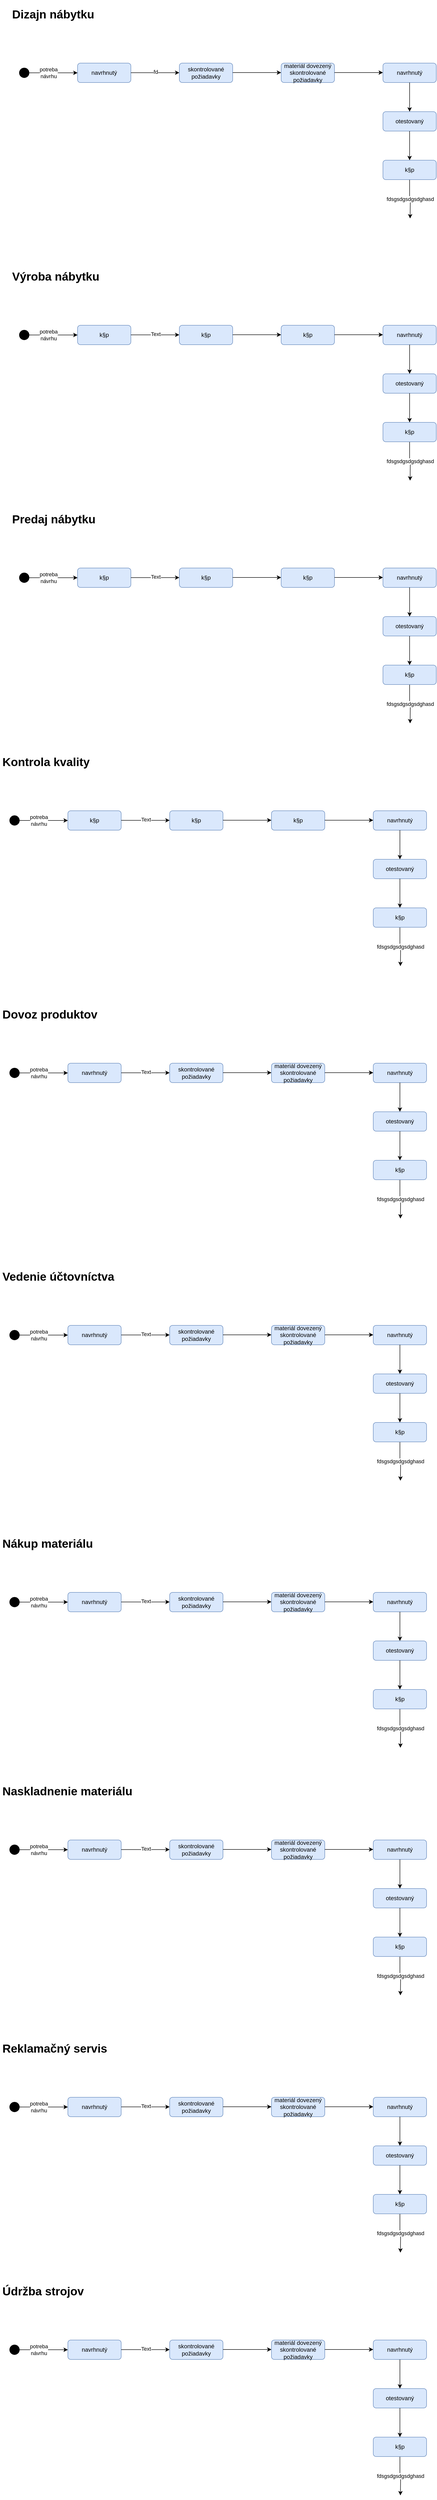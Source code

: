 <mxfile version="20.5.1" type="github">
  <diagram id="5nqnSMQBZ_BNACH58uK6" name="Page-1">
    <mxGraphModel dx="3160" dy="3978" grid="1" gridSize="10" guides="1" tooltips="1" connect="1" arrows="1" fold="1" page="1" pageScale="1" pageWidth="850" pageHeight="1100" math="0" shadow="0">
      <root>
        <mxCell id="0" />
        <mxCell id="1" parent="0" />
        <mxCell id="oIq1Fcmr9-6_nXg10YBY-58" value="" style="group" vertex="1" connectable="0" parent="1">
          <mxGeometry x="160" y="160" width="880" height="440" as="geometry" />
        </mxCell>
        <mxCell id="oIq1Fcmr9-6_nXg10YBY-4" value="&lt;h1&gt;Kontrola kvality&lt;/h1&gt;" style="text;html=1;strokeColor=none;fillColor=none;spacing=5;spacingTop=-20;whiteSpace=wrap;overflow=hidden;rounded=0;" vertex="1" parent="oIq1Fcmr9-6_nXg10YBY-58">
          <mxGeometry width="190" height="40" as="geometry" />
        </mxCell>
        <mxCell id="oIq1Fcmr9-6_nXg10YBY-18" value="" style="ellipse;whiteSpace=wrap;html=1;aspect=fixed;fillColor=#000000;" vertex="1" parent="oIq1Fcmr9-6_nXg10YBY-58">
          <mxGeometry x="20" y="130.0" width="20" height="20" as="geometry" />
        </mxCell>
        <mxCell id="oIq1Fcmr9-6_nXg10YBY-19" value="k§p" style="rounded=1;whiteSpace=wrap;html=1;labelBackgroundColor=none;fillColor=#dae8fc;strokeColor=#6c8ebf;" vertex="1" parent="oIq1Fcmr9-6_nXg10YBY-58">
          <mxGeometry x="140" y="120" width="110" height="40" as="geometry" />
        </mxCell>
        <mxCell id="oIq1Fcmr9-6_nXg10YBY-29" style="edgeStyle=orthogonalEdgeStyle;rounded=0;orthogonalLoop=1;jettySize=auto;html=1;exitX=1;exitY=0.5;exitDx=0;exitDy=0;entryX=0;entryY=0.5;entryDx=0;entryDy=0;labelBackgroundColor=#FFFFFF;" edge="1" parent="oIq1Fcmr9-6_nXg10YBY-58" source="oIq1Fcmr9-6_nXg10YBY-18" target="oIq1Fcmr9-6_nXg10YBY-19">
          <mxGeometry relative="1" as="geometry" />
        </mxCell>
        <mxCell id="oIq1Fcmr9-6_nXg10YBY-60" value="potreba &lt;br&gt;návrhu" style="edgeLabel;html=1;align=center;verticalAlign=middle;resizable=0;points=[];fontColor=default;" vertex="1" connectable="0" parent="oIq1Fcmr9-6_nXg10YBY-29">
          <mxGeometry x="-0.38" y="-1" relative="1" as="geometry">
            <mxPoint x="9" y="-1" as="offset" />
          </mxGeometry>
        </mxCell>
        <mxCell id="oIq1Fcmr9-6_nXg10YBY-30" style="edgeStyle=orthogonalEdgeStyle;rounded=0;orthogonalLoop=1;jettySize=auto;html=1;exitX=1;exitY=0.5;exitDx=0;exitDy=0;entryX=0;entryY=0.5;entryDx=0;entryDy=0;labelBackgroundColor=#FFFFFF;" edge="1" parent="oIq1Fcmr9-6_nXg10YBY-58">
          <mxGeometry relative="1" as="geometry">
            <mxPoint x="250" y="139.71" as="sourcePoint" />
            <mxPoint x="350" y="139.71" as="targetPoint" />
          </mxGeometry>
        </mxCell>
        <mxCell id="oIq1Fcmr9-6_nXg10YBY-61" value="Text" style="edgeLabel;html=1;align=center;verticalAlign=middle;resizable=0;points=[];fontColor=default;" vertex="1" connectable="0" parent="oIq1Fcmr9-6_nXg10YBY-30">
          <mxGeometry x="0.009" y="2" relative="1" as="geometry">
            <mxPoint as="offset" />
          </mxGeometry>
        </mxCell>
        <mxCell id="oIq1Fcmr9-6_nXg10YBY-31" value="k§p" style="rounded=1;whiteSpace=wrap;html=1;labelBackgroundColor=none;fillColor=#dae8fc;strokeColor=#6c8ebf;" vertex="1" parent="oIq1Fcmr9-6_nXg10YBY-58">
          <mxGeometry x="350" y="120" width="110" height="40" as="geometry" />
        </mxCell>
        <mxCell id="oIq1Fcmr9-6_nXg10YBY-32" style="edgeStyle=orthogonalEdgeStyle;rounded=0;orthogonalLoop=1;jettySize=auto;html=1;exitX=1;exitY=0.5;exitDx=0;exitDy=0;entryX=0;entryY=0.5;entryDx=0;entryDy=0;labelBackgroundColor=#FFFFFF;" edge="1" parent="oIq1Fcmr9-6_nXg10YBY-58">
          <mxGeometry relative="1" as="geometry">
            <mxPoint x="460" y="139.5" as="sourcePoint" />
            <mxPoint x="560" y="139.5" as="targetPoint" />
          </mxGeometry>
        </mxCell>
        <mxCell id="oIq1Fcmr9-6_nXg10YBY-33" value="k§p" style="rounded=1;whiteSpace=wrap;html=1;labelBackgroundColor=none;fillColor=#dae8fc;strokeColor=#6c8ebf;" vertex="1" parent="oIq1Fcmr9-6_nXg10YBY-58">
          <mxGeometry x="560" y="120" width="110" height="40" as="geometry" />
        </mxCell>
        <mxCell id="oIq1Fcmr9-6_nXg10YBY-34" style="edgeStyle=orthogonalEdgeStyle;rounded=0;orthogonalLoop=1;jettySize=auto;html=1;exitX=1;exitY=0.5;exitDx=0;exitDy=0;entryX=0;entryY=0.5;entryDx=0;entryDy=0;labelBackgroundColor=#FFFFFF;" edge="1" parent="oIq1Fcmr9-6_nXg10YBY-58">
          <mxGeometry relative="1" as="geometry">
            <mxPoint x="670" y="139.5" as="sourcePoint" />
            <mxPoint x="770" y="139.5" as="targetPoint" />
          </mxGeometry>
        </mxCell>
        <mxCell id="oIq1Fcmr9-6_nXg10YBY-35" value="navrhnutý" style="rounded=1;whiteSpace=wrap;html=1;labelBackgroundColor=none;fillColor=#dae8fc;strokeColor=#6c8ebf;" vertex="1" parent="oIq1Fcmr9-6_nXg10YBY-58">
          <mxGeometry x="770" y="120" width="110" height="40" as="geometry" />
        </mxCell>
        <mxCell id="oIq1Fcmr9-6_nXg10YBY-37" value="otestovaný" style="rounded=1;whiteSpace=wrap;html=1;labelBackgroundColor=none;fillColor=#dae8fc;strokeColor=#6c8ebf;" vertex="1" parent="oIq1Fcmr9-6_nXg10YBY-58">
          <mxGeometry x="770" y="220" width="110" height="40" as="geometry" />
        </mxCell>
        <mxCell id="oIq1Fcmr9-6_nXg10YBY-39" style="edgeStyle=orthogonalEdgeStyle;rounded=0;orthogonalLoop=1;jettySize=auto;html=1;exitX=0.5;exitY=1;exitDx=0;exitDy=0;entryX=0.5;entryY=0;entryDx=0;entryDy=0;labelBackgroundColor=#FFFFFF;" edge="1" parent="oIq1Fcmr9-6_nXg10YBY-58" source="oIq1Fcmr9-6_nXg10YBY-35" target="oIq1Fcmr9-6_nXg10YBY-37">
          <mxGeometry relative="1" as="geometry" />
        </mxCell>
        <mxCell id="oIq1Fcmr9-6_nXg10YBY-43" value="fdsgsdgsdgsdghasd" style="edgeStyle=orthogonalEdgeStyle;rounded=0;orthogonalLoop=1;jettySize=auto;html=1;exitX=0.5;exitY=1;exitDx=0;exitDy=0;labelBackgroundColor=#FFFFFF;entryX=0.5;entryY=0;entryDx=0;entryDy=0;" edge="1" parent="oIq1Fcmr9-6_nXg10YBY-58" source="oIq1Fcmr9-6_nXg10YBY-38">
          <mxGeometry relative="1" as="geometry">
            <mxPoint x="826" y="440" as="targetPoint" />
          </mxGeometry>
        </mxCell>
        <mxCell id="oIq1Fcmr9-6_nXg10YBY-38" value="k§p" style="rounded=1;whiteSpace=wrap;html=1;labelBackgroundColor=none;fillColor=#dae8fc;strokeColor=#6c8ebf;" vertex="1" parent="oIq1Fcmr9-6_nXg10YBY-58">
          <mxGeometry x="770" y="320" width="110" height="40" as="geometry" />
        </mxCell>
        <mxCell id="oIq1Fcmr9-6_nXg10YBY-41" style="edgeStyle=orthogonalEdgeStyle;rounded=0;orthogonalLoop=1;jettySize=auto;html=1;exitX=0.5;exitY=1;exitDx=0;exitDy=0;entryX=0.5;entryY=0;entryDx=0;entryDy=0;labelBackgroundColor=#FFFFFF;" edge="1" parent="oIq1Fcmr9-6_nXg10YBY-58" source="oIq1Fcmr9-6_nXg10YBY-37" target="oIq1Fcmr9-6_nXg10YBY-38">
          <mxGeometry relative="1" as="geometry" />
        </mxCell>
        <mxCell id="oIq1Fcmr9-6_nXg10YBY-62" value="" style="group" vertex="1" connectable="0" parent="1">
          <mxGeometry x="160" y="680" width="880" height="440" as="geometry" />
        </mxCell>
        <mxCell id="oIq1Fcmr9-6_nXg10YBY-63" value="&lt;h1&gt;Dovoz produktov&lt;/h1&gt;" style="text;html=1;strokeColor=none;fillColor=none;spacing=5;spacingTop=-20;whiteSpace=wrap;overflow=hidden;rounded=0;" vertex="1" parent="oIq1Fcmr9-6_nXg10YBY-62">
          <mxGeometry width="220" height="70" as="geometry" />
        </mxCell>
        <mxCell id="oIq1Fcmr9-6_nXg10YBY-64" value="" style="ellipse;whiteSpace=wrap;html=1;aspect=fixed;fillColor=#000000;" vertex="1" parent="oIq1Fcmr9-6_nXg10YBY-62">
          <mxGeometry x="20" y="130.0" width="20" height="20" as="geometry" />
        </mxCell>
        <mxCell id="oIq1Fcmr9-6_nXg10YBY-65" value="navrhnutý" style="rounded=1;whiteSpace=wrap;html=1;labelBackgroundColor=none;fillColor=#dae8fc;strokeColor=#6c8ebf;" vertex="1" parent="oIq1Fcmr9-6_nXg10YBY-62">
          <mxGeometry x="140" y="120" width="110" height="40" as="geometry" />
        </mxCell>
        <mxCell id="oIq1Fcmr9-6_nXg10YBY-66" style="edgeStyle=orthogonalEdgeStyle;rounded=0;orthogonalLoop=1;jettySize=auto;html=1;exitX=1;exitY=0.5;exitDx=0;exitDy=0;entryX=0;entryY=0.5;entryDx=0;entryDy=0;labelBackgroundColor=#FFFFFF;" edge="1" parent="oIq1Fcmr9-6_nXg10YBY-62" source="oIq1Fcmr9-6_nXg10YBY-64" target="oIq1Fcmr9-6_nXg10YBY-65">
          <mxGeometry relative="1" as="geometry" />
        </mxCell>
        <mxCell id="oIq1Fcmr9-6_nXg10YBY-67" value="potreba &lt;br&gt;návrhu" style="edgeLabel;html=1;align=center;verticalAlign=middle;resizable=0;points=[];fontColor=default;" vertex="1" connectable="0" parent="oIq1Fcmr9-6_nXg10YBY-66">
          <mxGeometry x="-0.38" y="-1" relative="1" as="geometry">
            <mxPoint x="9" y="-1" as="offset" />
          </mxGeometry>
        </mxCell>
        <mxCell id="oIq1Fcmr9-6_nXg10YBY-68" style="edgeStyle=orthogonalEdgeStyle;rounded=0;orthogonalLoop=1;jettySize=auto;html=1;exitX=1;exitY=0.5;exitDx=0;exitDy=0;entryX=0;entryY=0.5;entryDx=0;entryDy=0;labelBackgroundColor=#FFFFFF;" edge="1" parent="oIq1Fcmr9-6_nXg10YBY-62">
          <mxGeometry relative="1" as="geometry">
            <mxPoint x="250" y="139.71" as="sourcePoint" />
            <mxPoint x="350" y="139.71" as="targetPoint" />
          </mxGeometry>
        </mxCell>
        <mxCell id="oIq1Fcmr9-6_nXg10YBY-69" value="Text" style="edgeLabel;html=1;align=center;verticalAlign=middle;resizable=0;points=[];fontColor=default;" vertex="1" connectable="0" parent="oIq1Fcmr9-6_nXg10YBY-68">
          <mxGeometry x="0.009" y="2" relative="1" as="geometry">
            <mxPoint as="offset" />
          </mxGeometry>
        </mxCell>
        <mxCell id="oIq1Fcmr9-6_nXg10YBY-70" value="skontrolované&lt;br&gt;požiadavky" style="rounded=1;whiteSpace=wrap;html=1;labelBackgroundColor=none;fillColor=#dae8fc;strokeColor=#6c8ebf;" vertex="1" parent="oIq1Fcmr9-6_nXg10YBY-62">
          <mxGeometry x="350" y="120" width="110" height="40" as="geometry" />
        </mxCell>
        <mxCell id="oIq1Fcmr9-6_nXg10YBY-71" style="edgeStyle=orthogonalEdgeStyle;rounded=0;orthogonalLoop=1;jettySize=auto;html=1;exitX=1;exitY=0.5;exitDx=0;exitDy=0;entryX=0;entryY=0.5;entryDx=0;entryDy=0;labelBackgroundColor=#FFFFFF;" edge="1" parent="oIq1Fcmr9-6_nXg10YBY-62">
          <mxGeometry relative="1" as="geometry">
            <mxPoint x="460" y="139.5" as="sourcePoint" />
            <mxPoint x="560" y="139.5" as="targetPoint" />
          </mxGeometry>
        </mxCell>
        <mxCell id="oIq1Fcmr9-6_nXg10YBY-72" value="materiál dovezený&lt;br&gt;skontrolované požiadavky" style="rounded=1;whiteSpace=wrap;html=1;labelBackgroundColor=none;fillColor=#dae8fc;strokeColor=#6c8ebf;" vertex="1" parent="oIq1Fcmr9-6_nXg10YBY-62">
          <mxGeometry x="560" y="120" width="110" height="40" as="geometry" />
        </mxCell>
        <mxCell id="oIq1Fcmr9-6_nXg10YBY-73" style="edgeStyle=orthogonalEdgeStyle;rounded=0;orthogonalLoop=1;jettySize=auto;html=1;exitX=1;exitY=0.5;exitDx=0;exitDy=0;entryX=0;entryY=0.5;entryDx=0;entryDy=0;labelBackgroundColor=#FFFFFF;" edge="1" parent="oIq1Fcmr9-6_nXg10YBY-62">
          <mxGeometry relative="1" as="geometry">
            <mxPoint x="670" y="139.5" as="sourcePoint" />
            <mxPoint x="770" y="139.5" as="targetPoint" />
          </mxGeometry>
        </mxCell>
        <mxCell id="oIq1Fcmr9-6_nXg10YBY-74" value="navrhnutý" style="rounded=1;whiteSpace=wrap;html=1;labelBackgroundColor=none;fillColor=#dae8fc;strokeColor=#6c8ebf;" vertex="1" parent="oIq1Fcmr9-6_nXg10YBY-62">
          <mxGeometry x="770" y="120" width="110" height="40" as="geometry" />
        </mxCell>
        <mxCell id="oIq1Fcmr9-6_nXg10YBY-75" value="otestovaný" style="rounded=1;whiteSpace=wrap;html=1;labelBackgroundColor=none;fillColor=#dae8fc;strokeColor=#6c8ebf;" vertex="1" parent="oIq1Fcmr9-6_nXg10YBY-62">
          <mxGeometry x="770" y="220" width="110" height="40" as="geometry" />
        </mxCell>
        <mxCell id="oIq1Fcmr9-6_nXg10YBY-76" style="edgeStyle=orthogonalEdgeStyle;rounded=0;orthogonalLoop=1;jettySize=auto;html=1;exitX=0.5;exitY=1;exitDx=0;exitDy=0;entryX=0.5;entryY=0;entryDx=0;entryDy=0;labelBackgroundColor=#FFFFFF;" edge="1" parent="oIq1Fcmr9-6_nXg10YBY-62" source="oIq1Fcmr9-6_nXg10YBY-74" target="oIq1Fcmr9-6_nXg10YBY-75">
          <mxGeometry relative="1" as="geometry" />
        </mxCell>
        <mxCell id="oIq1Fcmr9-6_nXg10YBY-77" value="fdsgsdgsdgsdghasd" style="edgeStyle=orthogonalEdgeStyle;rounded=0;orthogonalLoop=1;jettySize=auto;html=1;exitX=0.5;exitY=1;exitDx=0;exitDy=0;labelBackgroundColor=#FFFFFF;entryX=0.5;entryY=0;entryDx=0;entryDy=0;" edge="1" parent="oIq1Fcmr9-6_nXg10YBY-62" source="oIq1Fcmr9-6_nXg10YBY-78">
          <mxGeometry relative="1" as="geometry">
            <mxPoint x="826" y="440" as="targetPoint" />
          </mxGeometry>
        </mxCell>
        <mxCell id="oIq1Fcmr9-6_nXg10YBY-78" value="k§p" style="rounded=1;whiteSpace=wrap;html=1;labelBackgroundColor=none;fillColor=#dae8fc;strokeColor=#6c8ebf;" vertex="1" parent="oIq1Fcmr9-6_nXg10YBY-62">
          <mxGeometry x="770" y="320" width="110" height="40" as="geometry" />
        </mxCell>
        <mxCell id="oIq1Fcmr9-6_nXg10YBY-79" style="edgeStyle=orthogonalEdgeStyle;rounded=0;orthogonalLoop=1;jettySize=auto;html=1;exitX=0.5;exitY=1;exitDx=0;exitDy=0;entryX=0.5;entryY=0;entryDx=0;entryDy=0;labelBackgroundColor=#FFFFFF;" edge="1" parent="oIq1Fcmr9-6_nXg10YBY-62" source="oIq1Fcmr9-6_nXg10YBY-75" target="oIq1Fcmr9-6_nXg10YBY-78">
          <mxGeometry relative="1" as="geometry" />
        </mxCell>
        <mxCell id="oIq1Fcmr9-6_nXg10YBY-80" value="" style="group" vertex="1" connectable="0" parent="1">
          <mxGeometry x="180" y="-340" width="880" height="440" as="geometry" />
        </mxCell>
        <mxCell id="oIq1Fcmr9-6_nXg10YBY-81" value="&lt;h1&gt;Predaj nábytku&lt;/h1&gt;" style="text;html=1;strokeColor=none;fillColor=none;spacing=5;spacingTop=-20;whiteSpace=wrap;overflow=hidden;rounded=0;" vertex="1" parent="oIq1Fcmr9-6_nXg10YBY-80">
          <mxGeometry width="190" height="40" as="geometry" />
        </mxCell>
        <mxCell id="oIq1Fcmr9-6_nXg10YBY-82" value="" style="ellipse;whiteSpace=wrap;html=1;aspect=fixed;fillColor=#000000;" vertex="1" parent="oIq1Fcmr9-6_nXg10YBY-80">
          <mxGeometry x="20" y="130.0" width="20" height="20" as="geometry" />
        </mxCell>
        <mxCell id="oIq1Fcmr9-6_nXg10YBY-83" value="k§p" style="rounded=1;whiteSpace=wrap;html=1;labelBackgroundColor=none;fillColor=#dae8fc;strokeColor=#6c8ebf;" vertex="1" parent="oIq1Fcmr9-6_nXg10YBY-80">
          <mxGeometry x="140" y="120" width="110" height="40" as="geometry" />
        </mxCell>
        <mxCell id="oIq1Fcmr9-6_nXg10YBY-84" style="edgeStyle=orthogonalEdgeStyle;rounded=0;orthogonalLoop=1;jettySize=auto;html=1;exitX=1;exitY=0.5;exitDx=0;exitDy=0;entryX=0;entryY=0.5;entryDx=0;entryDy=0;labelBackgroundColor=#FFFFFF;" edge="1" parent="oIq1Fcmr9-6_nXg10YBY-80" source="oIq1Fcmr9-6_nXg10YBY-82" target="oIq1Fcmr9-6_nXg10YBY-83">
          <mxGeometry relative="1" as="geometry" />
        </mxCell>
        <mxCell id="oIq1Fcmr9-6_nXg10YBY-85" value="potreba &lt;br&gt;návrhu" style="edgeLabel;html=1;align=center;verticalAlign=middle;resizable=0;points=[];fontColor=default;" vertex="1" connectable="0" parent="oIq1Fcmr9-6_nXg10YBY-84">
          <mxGeometry x="-0.38" y="-1" relative="1" as="geometry">
            <mxPoint x="9" y="-1" as="offset" />
          </mxGeometry>
        </mxCell>
        <mxCell id="oIq1Fcmr9-6_nXg10YBY-86" style="edgeStyle=orthogonalEdgeStyle;rounded=0;orthogonalLoop=1;jettySize=auto;html=1;exitX=1;exitY=0.5;exitDx=0;exitDy=0;entryX=0;entryY=0.5;entryDx=0;entryDy=0;labelBackgroundColor=#FFFFFF;" edge="1" parent="oIq1Fcmr9-6_nXg10YBY-80">
          <mxGeometry relative="1" as="geometry">
            <mxPoint x="250" y="139.71" as="sourcePoint" />
            <mxPoint x="350" y="139.71" as="targetPoint" />
          </mxGeometry>
        </mxCell>
        <mxCell id="oIq1Fcmr9-6_nXg10YBY-87" value="Text" style="edgeLabel;html=1;align=center;verticalAlign=middle;resizable=0;points=[];fontColor=default;" vertex="1" connectable="0" parent="oIq1Fcmr9-6_nXg10YBY-86">
          <mxGeometry x="0.009" y="2" relative="1" as="geometry">
            <mxPoint as="offset" />
          </mxGeometry>
        </mxCell>
        <mxCell id="oIq1Fcmr9-6_nXg10YBY-88" value="k§p" style="rounded=1;whiteSpace=wrap;html=1;labelBackgroundColor=none;fillColor=#dae8fc;strokeColor=#6c8ebf;" vertex="1" parent="oIq1Fcmr9-6_nXg10YBY-80">
          <mxGeometry x="350" y="120" width="110" height="40" as="geometry" />
        </mxCell>
        <mxCell id="oIq1Fcmr9-6_nXg10YBY-89" style="edgeStyle=orthogonalEdgeStyle;rounded=0;orthogonalLoop=1;jettySize=auto;html=1;exitX=1;exitY=0.5;exitDx=0;exitDy=0;entryX=0;entryY=0.5;entryDx=0;entryDy=0;labelBackgroundColor=#FFFFFF;" edge="1" parent="oIq1Fcmr9-6_nXg10YBY-80">
          <mxGeometry relative="1" as="geometry">
            <mxPoint x="460" y="139.5" as="sourcePoint" />
            <mxPoint x="560" y="139.5" as="targetPoint" />
          </mxGeometry>
        </mxCell>
        <mxCell id="oIq1Fcmr9-6_nXg10YBY-90" value="k§p" style="rounded=1;whiteSpace=wrap;html=1;labelBackgroundColor=none;fillColor=#dae8fc;strokeColor=#6c8ebf;" vertex="1" parent="oIq1Fcmr9-6_nXg10YBY-80">
          <mxGeometry x="560" y="120" width="110" height="40" as="geometry" />
        </mxCell>
        <mxCell id="oIq1Fcmr9-6_nXg10YBY-91" style="edgeStyle=orthogonalEdgeStyle;rounded=0;orthogonalLoop=1;jettySize=auto;html=1;exitX=1;exitY=0.5;exitDx=0;exitDy=0;entryX=0;entryY=0.5;entryDx=0;entryDy=0;labelBackgroundColor=#FFFFFF;" edge="1" parent="oIq1Fcmr9-6_nXg10YBY-80">
          <mxGeometry relative="1" as="geometry">
            <mxPoint x="670" y="139.5" as="sourcePoint" />
            <mxPoint x="770" y="139.5" as="targetPoint" />
          </mxGeometry>
        </mxCell>
        <mxCell id="oIq1Fcmr9-6_nXg10YBY-92" value="navrhnutý" style="rounded=1;whiteSpace=wrap;html=1;labelBackgroundColor=none;fillColor=#dae8fc;strokeColor=#6c8ebf;" vertex="1" parent="oIq1Fcmr9-6_nXg10YBY-80">
          <mxGeometry x="770" y="120" width="110" height="40" as="geometry" />
        </mxCell>
        <mxCell id="oIq1Fcmr9-6_nXg10YBY-93" value="otestovaný" style="rounded=1;whiteSpace=wrap;html=1;labelBackgroundColor=none;fillColor=#dae8fc;strokeColor=#6c8ebf;" vertex="1" parent="oIq1Fcmr9-6_nXg10YBY-80">
          <mxGeometry x="770" y="220" width="110" height="40" as="geometry" />
        </mxCell>
        <mxCell id="oIq1Fcmr9-6_nXg10YBY-94" style="edgeStyle=orthogonalEdgeStyle;rounded=0;orthogonalLoop=1;jettySize=auto;html=1;exitX=0.5;exitY=1;exitDx=0;exitDy=0;entryX=0.5;entryY=0;entryDx=0;entryDy=0;labelBackgroundColor=#FFFFFF;" edge="1" parent="oIq1Fcmr9-6_nXg10YBY-80" source="oIq1Fcmr9-6_nXg10YBY-92" target="oIq1Fcmr9-6_nXg10YBY-93">
          <mxGeometry relative="1" as="geometry" />
        </mxCell>
        <mxCell id="oIq1Fcmr9-6_nXg10YBY-95" value="fdsgsdgsdgsdghasd" style="edgeStyle=orthogonalEdgeStyle;rounded=0;orthogonalLoop=1;jettySize=auto;html=1;exitX=0.5;exitY=1;exitDx=0;exitDy=0;labelBackgroundColor=#FFFFFF;entryX=0.5;entryY=0;entryDx=0;entryDy=0;" edge="1" parent="oIq1Fcmr9-6_nXg10YBY-80" source="oIq1Fcmr9-6_nXg10YBY-96">
          <mxGeometry relative="1" as="geometry">
            <mxPoint x="826" y="440" as="targetPoint" />
          </mxGeometry>
        </mxCell>
        <mxCell id="oIq1Fcmr9-6_nXg10YBY-96" value="k§p" style="rounded=1;whiteSpace=wrap;html=1;labelBackgroundColor=none;fillColor=#dae8fc;strokeColor=#6c8ebf;" vertex="1" parent="oIq1Fcmr9-6_nXg10YBY-80">
          <mxGeometry x="770" y="320" width="110" height="40" as="geometry" />
        </mxCell>
        <mxCell id="oIq1Fcmr9-6_nXg10YBY-97" style="edgeStyle=orthogonalEdgeStyle;rounded=0;orthogonalLoop=1;jettySize=auto;html=1;exitX=0.5;exitY=1;exitDx=0;exitDy=0;entryX=0.5;entryY=0;entryDx=0;entryDy=0;labelBackgroundColor=#FFFFFF;" edge="1" parent="oIq1Fcmr9-6_nXg10YBY-80" source="oIq1Fcmr9-6_nXg10YBY-93" target="oIq1Fcmr9-6_nXg10YBY-96">
          <mxGeometry relative="1" as="geometry" />
        </mxCell>
        <mxCell id="oIq1Fcmr9-6_nXg10YBY-98" value="" style="group" vertex="1" connectable="0" parent="1">
          <mxGeometry x="180" y="-840" width="880" height="440" as="geometry" />
        </mxCell>
        <mxCell id="oIq1Fcmr9-6_nXg10YBY-99" value="&lt;h1&gt;Výroba nábytku&lt;/h1&gt;" style="text;html=1;strokeColor=none;fillColor=none;spacing=5;spacingTop=-20;whiteSpace=wrap;overflow=hidden;rounded=0;" vertex="1" parent="oIq1Fcmr9-6_nXg10YBY-98">
          <mxGeometry width="190" height="40" as="geometry" />
        </mxCell>
        <mxCell id="oIq1Fcmr9-6_nXg10YBY-100" value="" style="ellipse;whiteSpace=wrap;html=1;aspect=fixed;fillColor=#000000;" vertex="1" parent="oIq1Fcmr9-6_nXg10YBY-98">
          <mxGeometry x="20" y="130.0" width="20" height="20" as="geometry" />
        </mxCell>
        <mxCell id="oIq1Fcmr9-6_nXg10YBY-101" value="k§p" style="rounded=1;whiteSpace=wrap;html=1;labelBackgroundColor=none;fillColor=#dae8fc;strokeColor=#6c8ebf;" vertex="1" parent="oIq1Fcmr9-6_nXg10YBY-98">
          <mxGeometry x="140" y="120" width="110" height="40" as="geometry" />
        </mxCell>
        <mxCell id="oIq1Fcmr9-6_nXg10YBY-102" style="edgeStyle=orthogonalEdgeStyle;rounded=0;orthogonalLoop=1;jettySize=auto;html=1;exitX=1;exitY=0.5;exitDx=0;exitDy=0;entryX=0;entryY=0.5;entryDx=0;entryDy=0;labelBackgroundColor=#FFFFFF;" edge="1" parent="oIq1Fcmr9-6_nXg10YBY-98" source="oIq1Fcmr9-6_nXg10YBY-100" target="oIq1Fcmr9-6_nXg10YBY-101">
          <mxGeometry relative="1" as="geometry" />
        </mxCell>
        <mxCell id="oIq1Fcmr9-6_nXg10YBY-103" value="potreba &lt;br&gt;návrhu" style="edgeLabel;html=1;align=center;verticalAlign=middle;resizable=0;points=[];fontColor=default;" vertex="1" connectable="0" parent="oIq1Fcmr9-6_nXg10YBY-102">
          <mxGeometry x="-0.38" y="-1" relative="1" as="geometry">
            <mxPoint x="9" y="-1" as="offset" />
          </mxGeometry>
        </mxCell>
        <mxCell id="oIq1Fcmr9-6_nXg10YBY-104" style="edgeStyle=orthogonalEdgeStyle;rounded=0;orthogonalLoop=1;jettySize=auto;html=1;exitX=1;exitY=0.5;exitDx=0;exitDy=0;entryX=0;entryY=0.5;entryDx=0;entryDy=0;labelBackgroundColor=#FFFFFF;" edge="1" parent="oIq1Fcmr9-6_nXg10YBY-98">
          <mxGeometry relative="1" as="geometry">
            <mxPoint x="250" y="139.71" as="sourcePoint" />
            <mxPoint x="350" y="139.71" as="targetPoint" />
          </mxGeometry>
        </mxCell>
        <mxCell id="oIq1Fcmr9-6_nXg10YBY-105" value="Text" style="edgeLabel;html=1;align=center;verticalAlign=middle;resizable=0;points=[];fontColor=default;" vertex="1" connectable="0" parent="oIq1Fcmr9-6_nXg10YBY-104">
          <mxGeometry x="0.009" y="2" relative="1" as="geometry">
            <mxPoint as="offset" />
          </mxGeometry>
        </mxCell>
        <mxCell id="oIq1Fcmr9-6_nXg10YBY-106" value="k§p" style="rounded=1;whiteSpace=wrap;html=1;labelBackgroundColor=none;fillColor=#dae8fc;strokeColor=#6c8ebf;" vertex="1" parent="oIq1Fcmr9-6_nXg10YBY-98">
          <mxGeometry x="350" y="120" width="110" height="40" as="geometry" />
        </mxCell>
        <mxCell id="oIq1Fcmr9-6_nXg10YBY-107" style="edgeStyle=orthogonalEdgeStyle;rounded=0;orthogonalLoop=1;jettySize=auto;html=1;exitX=1;exitY=0.5;exitDx=0;exitDy=0;entryX=0;entryY=0.5;entryDx=0;entryDy=0;labelBackgroundColor=#FFFFFF;" edge="1" parent="oIq1Fcmr9-6_nXg10YBY-98">
          <mxGeometry relative="1" as="geometry">
            <mxPoint x="460" y="139.5" as="sourcePoint" />
            <mxPoint x="560" y="139.5" as="targetPoint" />
          </mxGeometry>
        </mxCell>
        <mxCell id="oIq1Fcmr9-6_nXg10YBY-108" value="k§p" style="rounded=1;whiteSpace=wrap;html=1;labelBackgroundColor=none;fillColor=#dae8fc;strokeColor=#6c8ebf;" vertex="1" parent="oIq1Fcmr9-6_nXg10YBY-98">
          <mxGeometry x="560" y="120" width="110" height="40" as="geometry" />
        </mxCell>
        <mxCell id="oIq1Fcmr9-6_nXg10YBY-109" style="edgeStyle=orthogonalEdgeStyle;rounded=0;orthogonalLoop=1;jettySize=auto;html=1;exitX=1;exitY=0.5;exitDx=0;exitDy=0;entryX=0;entryY=0.5;entryDx=0;entryDy=0;labelBackgroundColor=#FFFFFF;" edge="1" parent="oIq1Fcmr9-6_nXg10YBY-98">
          <mxGeometry relative="1" as="geometry">
            <mxPoint x="670" y="139.5" as="sourcePoint" />
            <mxPoint x="770" y="139.5" as="targetPoint" />
          </mxGeometry>
        </mxCell>
        <mxCell id="oIq1Fcmr9-6_nXg10YBY-110" value="navrhnutý" style="rounded=1;whiteSpace=wrap;html=1;labelBackgroundColor=none;fillColor=#dae8fc;strokeColor=#6c8ebf;" vertex="1" parent="oIq1Fcmr9-6_nXg10YBY-98">
          <mxGeometry x="770" y="120" width="110" height="40" as="geometry" />
        </mxCell>
        <mxCell id="oIq1Fcmr9-6_nXg10YBY-111" value="otestovaný" style="rounded=1;whiteSpace=wrap;html=1;labelBackgroundColor=none;fillColor=#dae8fc;strokeColor=#6c8ebf;" vertex="1" parent="oIq1Fcmr9-6_nXg10YBY-98">
          <mxGeometry x="770" y="220" width="110" height="40" as="geometry" />
        </mxCell>
        <mxCell id="oIq1Fcmr9-6_nXg10YBY-112" style="edgeStyle=orthogonalEdgeStyle;rounded=0;orthogonalLoop=1;jettySize=auto;html=1;exitX=0.5;exitY=1;exitDx=0;exitDy=0;entryX=0.5;entryY=0;entryDx=0;entryDy=0;labelBackgroundColor=#FFFFFF;" edge="1" parent="oIq1Fcmr9-6_nXg10YBY-98" source="oIq1Fcmr9-6_nXg10YBY-110" target="oIq1Fcmr9-6_nXg10YBY-111">
          <mxGeometry relative="1" as="geometry" />
        </mxCell>
        <mxCell id="oIq1Fcmr9-6_nXg10YBY-113" value="fdsgsdgsdgsdghasd" style="edgeStyle=orthogonalEdgeStyle;rounded=0;orthogonalLoop=1;jettySize=auto;html=1;exitX=0.5;exitY=1;exitDx=0;exitDy=0;labelBackgroundColor=#FFFFFF;entryX=0.5;entryY=0;entryDx=0;entryDy=0;" edge="1" parent="oIq1Fcmr9-6_nXg10YBY-98" source="oIq1Fcmr9-6_nXg10YBY-114">
          <mxGeometry relative="1" as="geometry">
            <mxPoint x="826" y="440" as="targetPoint" />
          </mxGeometry>
        </mxCell>
        <mxCell id="oIq1Fcmr9-6_nXg10YBY-114" value="k§p" style="rounded=1;whiteSpace=wrap;html=1;labelBackgroundColor=none;fillColor=#dae8fc;strokeColor=#6c8ebf;" vertex="1" parent="oIq1Fcmr9-6_nXg10YBY-98">
          <mxGeometry x="770" y="320" width="110" height="40" as="geometry" />
        </mxCell>
        <mxCell id="oIq1Fcmr9-6_nXg10YBY-115" style="edgeStyle=orthogonalEdgeStyle;rounded=0;orthogonalLoop=1;jettySize=auto;html=1;exitX=0.5;exitY=1;exitDx=0;exitDy=0;entryX=0.5;entryY=0;entryDx=0;entryDy=0;labelBackgroundColor=#FFFFFF;" edge="1" parent="oIq1Fcmr9-6_nXg10YBY-98" source="oIq1Fcmr9-6_nXg10YBY-111" target="oIq1Fcmr9-6_nXg10YBY-114">
          <mxGeometry relative="1" as="geometry" />
        </mxCell>
        <mxCell id="oIq1Fcmr9-6_nXg10YBY-116" value="" style="group" vertex="1" connectable="0" parent="1">
          <mxGeometry x="160" y="1220" width="880" height="440" as="geometry" />
        </mxCell>
        <mxCell id="oIq1Fcmr9-6_nXg10YBY-117" value="&lt;h1&gt;Vedenie účtovníctva&lt;/h1&gt;" style="text;html=1;strokeColor=none;fillColor=none;spacing=5;spacingTop=-20;whiteSpace=wrap;overflow=hidden;rounded=0;" vertex="1" parent="oIq1Fcmr9-6_nXg10YBY-116">
          <mxGeometry width="250" height="40" as="geometry" />
        </mxCell>
        <mxCell id="oIq1Fcmr9-6_nXg10YBY-118" value="" style="ellipse;whiteSpace=wrap;html=1;aspect=fixed;fillColor=#000000;" vertex="1" parent="oIq1Fcmr9-6_nXg10YBY-116">
          <mxGeometry x="20" y="130.0" width="20" height="20" as="geometry" />
        </mxCell>
        <mxCell id="oIq1Fcmr9-6_nXg10YBY-119" value="navrhnutý" style="rounded=1;whiteSpace=wrap;html=1;labelBackgroundColor=none;fillColor=#dae8fc;strokeColor=#6c8ebf;" vertex="1" parent="oIq1Fcmr9-6_nXg10YBY-116">
          <mxGeometry x="140" y="120" width="110" height="40" as="geometry" />
        </mxCell>
        <mxCell id="oIq1Fcmr9-6_nXg10YBY-120" style="edgeStyle=orthogonalEdgeStyle;rounded=0;orthogonalLoop=1;jettySize=auto;html=1;exitX=1;exitY=0.5;exitDx=0;exitDy=0;entryX=0;entryY=0.5;entryDx=0;entryDy=0;labelBackgroundColor=#FFFFFF;" edge="1" parent="oIq1Fcmr9-6_nXg10YBY-116" source="oIq1Fcmr9-6_nXg10YBY-118" target="oIq1Fcmr9-6_nXg10YBY-119">
          <mxGeometry relative="1" as="geometry" />
        </mxCell>
        <mxCell id="oIq1Fcmr9-6_nXg10YBY-121" value="potreba &lt;br&gt;návrhu" style="edgeLabel;html=1;align=center;verticalAlign=middle;resizable=0;points=[];fontColor=default;" vertex="1" connectable="0" parent="oIq1Fcmr9-6_nXg10YBY-120">
          <mxGeometry x="-0.38" y="-1" relative="1" as="geometry">
            <mxPoint x="9" y="-1" as="offset" />
          </mxGeometry>
        </mxCell>
        <mxCell id="oIq1Fcmr9-6_nXg10YBY-122" style="edgeStyle=orthogonalEdgeStyle;rounded=0;orthogonalLoop=1;jettySize=auto;html=1;exitX=1;exitY=0.5;exitDx=0;exitDy=0;entryX=0;entryY=0.5;entryDx=0;entryDy=0;labelBackgroundColor=#FFFFFF;" edge="1" parent="oIq1Fcmr9-6_nXg10YBY-116">
          <mxGeometry relative="1" as="geometry">
            <mxPoint x="250" y="139.71" as="sourcePoint" />
            <mxPoint x="350" y="139.71" as="targetPoint" />
          </mxGeometry>
        </mxCell>
        <mxCell id="oIq1Fcmr9-6_nXg10YBY-123" value="Text" style="edgeLabel;html=1;align=center;verticalAlign=middle;resizable=0;points=[];fontColor=default;" vertex="1" connectable="0" parent="oIq1Fcmr9-6_nXg10YBY-122">
          <mxGeometry x="0.009" y="2" relative="1" as="geometry">
            <mxPoint as="offset" />
          </mxGeometry>
        </mxCell>
        <mxCell id="oIq1Fcmr9-6_nXg10YBY-124" value="skontrolované&lt;br&gt;požiadavky" style="rounded=1;whiteSpace=wrap;html=1;labelBackgroundColor=none;fillColor=#dae8fc;strokeColor=#6c8ebf;" vertex="1" parent="oIq1Fcmr9-6_nXg10YBY-116">
          <mxGeometry x="350" y="120" width="110" height="40" as="geometry" />
        </mxCell>
        <mxCell id="oIq1Fcmr9-6_nXg10YBY-125" style="edgeStyle=orthogonalEdgeStyle;rounded=0;orthogonalLoop=1;jettySize=auto;html=1;exitX=1;exitY=0.5;exitDx=0;exitDy=0;entryX=0;entryY=0.5;entryDx=0;entryDy=0;labelBackgroundColor=#FFFFFF;" edge="1" parent="oIq1Fcmr9-6_nXg10YBY-116">
          <mxGeometry relative="1" as="geometry">
            <mxPoint x="460" y="139.5" as="sourcePoint" />
            <mxPoint x="560" y="139.5" as="targetPoint" />
          </mxGeometry>
        </mxCell>
        <mxCell id="oIq1Fcmr9-6_nXg10YBY-126" value="materiál dovezený&lt;br&gt;skontrolované požiadavky" style="rounded=1;whiteSpace=wrap;html=1;labelBackgroundColor=none;fillColor=#dae8fc;strokeColor=#6c8ebf;" vertex="1" parent="oIq1Fcmr9-6_nXg10YBY-116">
          <mxGeometry x="560" y="120" width="110" height="40" as="geometry" />
        </mxCell>
        <mxCell id="oIq1Fcmr9-6_nXg10YBY-127" style="edgeStyle=orthogonalEdgeStyle;rounded=0;orthogonalLoop=1;jettySize=auto;html=1;exitX=1;exitY=0.5;exitDx=0;exitDy=0;entryX=0;entryY=0.5;entryDx=0;entryDy=0;labelBackgroundColor=#FFFFFF;" edge="1" parent="oIq1Fcmr9-6_nXg10YBY-116">
          <mxGeometry relative="1" as="geometry">
            <mxPoint x="670" y="139.5" as="sourcePoint" />
            <mxPoint x="770" y="139.5" as="targetPoint" />
          </mxGeometry>
        </mxCell>
        <mxCell id="oIq1Fcmr9-6_nXg10YBY-128" value="navrhnutý" style="rounded=1;whiteSpace=wrap;html=1;labelBackgroundColor=none;fillColor=#dae8fc;strokeColor=#6c8ebf;" vertex="1" parent="oIq1Fcmr9-6_nXg10YBY-116">
          <mxGeometry x="770" y="120" width="110" height="40" as="geometry" />
        </mxCell>
        <mxCell id="oIq1Fcmr9-6_nXg10YBY-129" value="otestovaný" style="rounded=1;whiteSpace=wrap;html=1;labelBackgroundColor=none;fillColor=#dae8fc;strokeColor=#6c8ebf;" vertex="1" parent="oIq1Fcmr9-6_nXg10YBY-116">
          <mxGeometry x="770" y="220" width="110" height="40" as="geometry" />
        </mxCell>
        <mxCell id="oIq1Fcmr9-6_nXg10YBY-130" style="edgeStyle=orthogonalEdgeStyle;rounded=0;orthogonalLoop=1;jettySize=auto;html=1;exitX=0.5;exitY=1;exitDx=0;exitDy=0;entryX=0.5;entryY=0;entryDx=0;entryDy=0;labelBackgroundColor=#FFFFFF;" edge="1" parent="oIq1Fcmr9-6_nXg10YBY-116" source="oIq1Fcmr9-6_nXg10YBY-128" target="oIq1Fcmr9-6_nXg10YBY-129">
          <mxGeometry relative="1" as="geometry" />
        </mxCell>
        <mxCell id="oIq1Fcmr9-6_nXg10YBY-131" value="fdsgsdgsdgsdghasd" style="edgeStyle=orthogonalEdgeStyle;rounded=0;orthogonalLoop=1;jettySize=auto;html=1;exitX=0.5;exitY=1;exitDx=0;exitDy=0;labelBackgroundColor=#FFFFFF;entryX=0.5;entryY=0;entryDx=0;entryDy=0;" edge="1" parent="oIq1Fcmr9-6_nXg10YBY-116" source="oIq1Fcmr9-6_nXg10YBY-132">
          <mxGeometry relative="1" as="geometry">
            <mxPoint x="826" y="440" as="targetPoint" />
          </mxGeometry>
        </mxCell>
        <mxCell id="oIq1Fcmr9-6_nXg10YBY-132" value="k§p" style="rounded=1;whiteSpace=wrap;html=1;labelBackgroundColor=none;fillColor=#dae8fc;strokeColor=#6c8ebf;" vertex="1" parent="oIq1Fcmr9-6_nXg10YBY-116">
          <mxGeometry x="770" y="320" width="110" height="40" as="geometry" />
        </mxCell>
        <mxCell id="oIq1Fcmr9-6_nXg10YBY-133" style="edgeStyle=orthogonalEdgeStyle;rounded=0;orthogonalLoop=1;jettySize=auto;html=1;exitX=0.5;exitY=1;exitDx=0;exitDy=0;entryX=0.5;entryY=0;entryDx=0;entryDy=0;labelBackgroundColor=#FFFFFF;" edge="1" parent="oIq1Fcmr9-6_nXg10YBY-116" source="oIq1Fcmr9-6_nXg10YBY-129" target="oIq1Fcmr9-6_nXg10YBY-132">
          <mxGeometry relative="1" as="geometry" />
        </mxCell>
        <mxCell id="oIq1Fcmr9-6_nXg10YBY-134" value="" style="group" vertex="1" connectable="0" parent="1">
          <mxGeometry x="180" y="-1380" width="880" height="440" as="geometry" />
        </mxCell>
        <mxCell id="oIq1Fcmr9-6_nXg10YBY-135" value="&lt;h1&gt;Dizajn nábytku&lt;/h1&gt;" style="text;html=1;strokeColor=none;fillColor=none;spacing=5;spacingTop=-20;whiteSpace=wrap;overflow=hidden;rounded=0;" vertex="1" parent="oIq1Fcmr9-6_nXg10YBY-134">
          <mxGeometry width="190" height="40" as="geometry" />
        </mxCell>
        <mxCell id="oIq1Fcmr9-6_nXg10YBY-136" value="" style="ellipse;whiteSpace=wrap;html=1;aspect=fixed;fillColor=#000000;" vertex="1" parent="oIq1Fcmr9-6_nXg10YBY-134">
          <mxGeometry x="20" y="130.0" width="20" height="20" as="geometry" />
        </mxCell>
        <mxCell id="oIq1Fcmr9-6_nXg10YBY-137" value="navrhnutý" style="rounded=1;whiteSpace=wrap;html=1;labelBackgroundColor=none;fillColor=#dae8fc;strokeColor=#6c8ebf;" vertex="1" parent="oIq1Fcmr9-6_nXg10YBY-134">
          <mxGeometry x="140" y="120" width="110" height="40" as="geometry" />
        </mxCell>
        <mxCell id="oIq1Fcmr9-6_nXg10YBY-138" style="edgeStyle=orthogonalEdgeStyle;rounded=0;orthogonalLoop=1;jettySize=auto;html=1;exitX=1;exitY=0.5;exitDx=0;exitDy=0;entryX=0;entryY=0.5;entryDx=0;entryDy=0;labelBackgroundColor=#FFFFFF;" edge="1" parent="oIq1Fcmr9-6_nXg10YBY-134" source="oIq1Fcmr9-6_nXg10YBY-136" target="oIq1Fcmr9-6_nXg10YBY-137">
          <mxGeometry relative="1" as="geometry" />
        </mxCell>
        <mxCell id="oIq1Fcmr9-6_nXg10YBY-139" value="potreba &lt;br&gt;návrhu" style="edgeLabel;html=1;align=center;verticalAlign=middle;resizable=0;points=[];fontColor=default;" vertex="1" connectable="0" parent="oIq1Fcmr9-6_nXg10YBY-138">
          <mxGeometry x="-0.38" y="-1" relative="1" as="geometry">
            <mxPoint x="9" y="-1" as="offset" />
          </mxGeometry>
        </mxCell>
        <mxCell id="oIq1Fcmr9-6_nXg10YBY-140" style="edgeStyle=orthogonalEdgeStyle;rounded=0;orthogonalLoop=1;jettySize=auto;html=1;exitX=1;exitY=0.5;exitDx=0;exitDy=0;entryX=0;entryY=0.5;entryDx=0;entryDy=0;labelBackgroundColor=#FFFFFF;" edge="1" parent="oIq1Fcmr9-6_nXg10YBY-134">
          <mxGeometry relative="1" as="geometry">
            <mxPoint x="250" y="139.71" as="sourcePoint" />
            <mxPoint x="350" y="139.71" as="targetPoint" />
          </mxGeometry>
        </mxCell>
        <mxCell id="oIq1Fcmr9-6_nXg10YBY-141" value="fd" style="edgeLabel;html=1;align=center;verticalAlign=middle;resizable=0;points=[];fontColor=default;" vertex="1" connectable="0" parent="oIq1Fcmr9-6_nXg10YBY-140">
          <mxGeometry x="0.009" y="2" relative="1" as="geometry">
            <mxPoint as="offset" />
          </mxGeometry>
        </mxCell>
        <mxCell id="oIq1Fcmr9-6_nXg10YBY-142" value="skontrolované&lt;br&gt;požiadavky" style="rounded=1;whiteSpace=wrap;html=1;labelBackgroundColor=none;fillColor=#dae8fc;strokeColor=#6c8ebf;" vertex="1" parent="oIq1Fcmr9-6_nXg10YBY-134">
          <mxGeometry x="350" y="120" width="110" height="40" as="geometry" />
        </mxCell>
        <mxCell id="oIq1Fcmr9-6_nXg10YBY-143" style="edgeStyle=orthogonalEdgeStyle;rounded=0;orthogonalLoop=1;jettySize=auto;html=1;exitX=1;exitY=0.5;exitDx=0;exitDy=0;entryX=0;entryY=0.5;entryDx=0;entryDy=0;labelBackgroundColor=#FFFFFF;" edge="1" parent="oIq1Fcmr9-6_nXg10YBY-134">
          <mxGeometry relative="1" as="geometry">
            <mxPoint x="460" y="139.5" as="sourcePoint" />
            <mxPoint x="560" y="139.5" as="targetPoint" />
          </mxGeometry>
        </mxCell>
        <mxCell id="oIq1Fcmr9-6_nXg10YBY-144" value="materiál dovezený&lt;br&gt;skontrolované požiadavky" style="rounded=1;whiteSpace=wrap;html=1;labelBackgroundColor=none;fillColor=#dae8fc;strokeColor=#6c8ebf;" vertex="1" parent="oIq1Fcmr9-6_nXg10YBY-134">
          <mxGeometry x="560" y="120" width="110" height="40" as="geometry" />
        </mxCell>
        <mxCell id="oIq1Fcmr9-6_nXg10YBY-145" style="edgeStyle=orthogonalEdgeStyle;rounded=0;orthogonalLoop=1;jettySize=auto;html=1;exitX=1;exitY=0.5;exitDx=0;exitDy=0;entryX=0;entryY=0.5;entryDx=0;entryDy=0;labelBackgroundColor=#FFFFFF;" edge="1" parent="oIq1Fcmr9-6_nXg10YBY-134">
          <mxGeometry relative="1" as="geometry">
            <mxPoint x="670" y="139.5" as="sourcePoint" />
            <mxPoint x="770" y="139.5" as="targetPoint" />
          </mxGeometry>
        </mxCell>
        <mxCell id="oIq1Fcmr9-6_nXg10YBY-146" value="navrhnutý" style="rounded=1;whiteSpace=wrap;html=1;labelBackgroundColor=none;fillColor=#dae8fc;strokeColor=#6c8ebf;" vertex="1" parent="oIq1Fcmr9-6_nXg10YBY-134">
          <mxGeometry x="770" y="120" width="110" height="40" as="geometry" />
        </mxCell>
        <mxCell id="oIq1Fcmr9-6_nXg10YBY-147" value="otestovaný" style="rounded=1;whiteSpace=wrap;html=1;labelBackgroundColor=none;fillColor=#dae8fc;strokeColor=#6c8ebf;" vertex="1" parent="oIq1Fcmr9-6_nXg10YBY-134">
          <mxGeometry x="770" y="220" width="110" height="40" as="geometry" />
        </mxCell>
        <mxCell id="oIq1Fcmr9-6_nXg10YBY-148" style="edgeStyle=orthogonalEdgeStyle;rounded=0;orthogonalLoop=1;jettySize=auto;html=1;exitX=0.5;exitY=1;exitDx=0;exitDy=0;entryX=0.5;entryY=0;entryDx=0;entryDy=0;labelBackgroundColor=#FFFFFF;" edge="1" parent="oIq1Fcmr9-6_nXg10YBY-134" source="oIq1Fcmr9-6_nXg10YBY-146" target="oIq1Fcmr9-6_nXg10YBY-147">
          <mxGeometry relative="1" as="geometry" />
        </mxCell>
        <mxCell id="oIq1Fcmr9-6_nXg10YBY-149" value="fdsgsdgsdgsdghasd" style="edgeStyle=orthogonalEdgeStyle;rounded=0;orthogonalLoop=1;jettySize=auto;html=1;exitX=0.5;exitY=1;exitDx=0;exitDy=0;labelBackgroundColor=#FFFFFF;entryX=0.5;entryY=0;entryDx=0;entryDy=0;" edge="1" parent="oIq1Fcmr9-6_nXg10YBY-134" source="oIq1Fcmr9-6_nXg10YBY-150">
          <mxGeometry relative="1" as="geometry">
            <mxPoint x="826" y="440" as="targetPoint" />
          </mxGeometry>
        </mxCell>
        <mxCell id="oIq1Fcmr9-6_nXg10YBY-150" value="k§p" style="rounded=1;whiteSpace=wrap;html=1;labelBackgroundColor=none;fillColor=#dae8fc;strokeColor=#6c8ebf;" vertex="1" parent="oIq1Fcmr9-6_nXg10YBY-134">
          <mxGeometry x="770" y="320" width="110" height="40" as="geometry" />
        </mxCell>
        <mxCell id="oIq1Fcmr9-6_nXg10YBY-151" style="edgeStyle=orthogonalEdgeStyle;rounded=0;orthogonalLoop=1;jettySize=auto;html=1;exitX=0.5;exitY=1;exitDx=0;exitDy=0;entryX=0.5;entryY=0;entryDx=0;entryDy=0;labelBackgroundColor=#FFFFFF;" edge="1" parent="oIq1Fcmr9-6_nXg10YBY-134" source="oIq1Fcmr9-6_nXg10YBY-147" target="oIq1Fcmr9-6_nXg10YBY-150">
          <mxGeometry relative="1" as="geometry" />
        </mxCell>
        <mxCell id="oIq1Fcmr9-6_nXg10YBY-152" value="" style="group" vertex="1" connectable="0" parent="1">
          <mxGeometry x="160" y="1770" width="880" height="440" as="geometry" />
        </mxCell>
        <mxCell id="oIq1Fcmr9-6_nXg10YBY-153" value="&lt;h1&gt;Nákup materiálu&lt;/h1&gt;" style="text;html=1;strokeColor=none;fillColor=none;spacing=5;spacingTop=-20;whiteSpace=wrap;overflow=hidden;rounded=0;" vertex="1" parent="oIq1Fcmr9-6_nXg10YBY-152">
          <mxGeometry width="230" height="40" as="geometry" />
        </mxCell>
        <mxCell id="oIq1Fcmr9-6_nXg10YBY-154" value="" style="ellipse;whiteSpace=wrap;html=1;aspect=fixed;fillColor=#000000;" vertex="1" parent="oIq1Fcmr9-6_nXg10YBY-152">
          <mxGeometry x="20" y="130.0" width="20" height="20" as="geometry" />
        </mxCell>
        <mxCell id="oIq1Fcmr9-6_nXg10YBY-155" value="navrhnutý" style="rounded=1;whiteSpace=wrap;html=1;labelBackgroundColor=none;fillColor=#dae8fc;strokeColor=#6c8ebf;" vertex="1" parent="oIq1Fcmr9-6_nXg10YBY-152">
          <mxGeometry x="140" y="120" width="110" height="40" as="geometry" />
        </mxCell>
        <mxCell id="oIq1Fcmr9-6_nXg10YBY-156" style="edgeStyle=orthogonalEdgeStyle;rounded=0;orthogonalLoop=1;jettySize=auto;html=1;exitX=1;exitY=0.5;exitDx=0;exitDy=0;entryX=0;entryY=0.5;entryDx=0;entryDy=0;labelBackgroundColor=#FFFFFF;" edge="1" parent="oIq1Fcmr9-6_nXg10YBY-152" source="oIq1Fcmr9-6_nXg10YBY-154" target="oIq1Fcmr9-6_nXg10YBY-155">
          <mxGeometry relative="1" as="geometry" />
        </mxCell>
        <mxCell id="oIq1Fcmr9-6_nXg10YBY-157" value="potreba &lt;br&gt;návrhu" style="edgeLabel;html=1;align=center;verticalAlign=middle;resizable=0;points=[];fontColor=default;" vertex="1" connectable="0" parent="oIq1Fcmr9-6_nXg10YBY-156">
          <mxGeometry x="-0.38" y="-1" relative="1" as="geometry">
            <mxPoint x="9" y="-1" as="offset" />
          </mxGeometry>
        </mxCell>
        <mxCell id="oIq1Fcmr9-6_nXg10YBY-158" style="edgeStyle=orthogonalEdgeStyle;rounded=0;orthogonalLoop=1;jettySize=auto;html=1;exitX=1;exitY=0.5;exitDx=0;exitDy=0;entryX=0;entryY=0.5;entryDx=0;entryDy=0;labelBackgroundColor=#FFFFFF;" edge="1" parent="oIq1Fcmr9-6_nXg10YBY-152">
          <mxGeometry relative="1" as="geometry">
            <mxPoint x="250" y="139.71" as="sourcePoint" />
            <mxPoint x="350" y="139.71" as="targetPoint" />
          </mxGeometry>
        </mxCell>
        <mxCell id="oIq1Fcmr9-6_nXg10YBY-159" value="Text" style="edgeLabel;html=1;align=center;verticalAlign=middle;resizable=0;points=[];fontColor=default;" vertex="1" connectable="0" parent="oIq1Fcmr9-6_nXg10YBY-158">
          <mxGeometry x="0.009" y="2" relative="1" as="geometry">
            <mxPoint as="offset" />
          </mxGeometry>
        </mxCell>
        <mxCell id="oIq1Fcmr9-6_nXg10YBY-160" value="skontrolované&lt;br&gt;požiadavky" style="rounded=1;whiteSpace=wrap;html=1;labelBackgroundColor=none;fillColor=#dae8fc;strokeColor=#6c8ebf;" vertex="1" parent="oIq1Fcmr9-6_nXg10YBY-152">
          <mxGeometry x="350" y="120" width="110" height="40" as="geometry" />
        </mxCell>
        <mxCell id="oIq1Fcmr9-6_nXg10YBY-161" style="edgeStyle=orthogonalEdgeStyle;rounded=0;orthogonalLoop=1;jettySize=auto;html=1;exitX=1;exitY=0.5;exitDx=0;exitDy=0;entryX=0;entryY=0.5;entryDx=0;entryDy=0;labelBackgroundColor=#FFFFFF;" edge="1" parent="oIq1Fcmr9-6_nXg10YBY-152">
          <mxGeometry relative="1" as="geometry">
            <mxPoint x="460" y="139.5" as="sourcePoint" />
            <mxPoint x="560" y="139.5" as="targetPoint" />
          </mxGeometry>
        </mxCell>
        <mxCell id="oIq1Fcmr9-6_nXg10YBY-162" value="materiál dovezený&lt;br&gt;skontrolované požiadavky" style="rounded=1;whiteSpace=wrap;html=1;labelBackgroundColor=none;fillColor=#dae8fc;strokeColor=#6c8ebf;" vertex="1" parent="oIq1Fcmr9-6_nXg10YBY-152">
          <mxGeometry x="560" y="120" width="110" height="40" as="geometry" />
        </mxCell>
        <mxCell id="oIq1Fcmr9-6_nXg10YBY-163" style="edgeStyle=orthogonalEdgeStyle;rounded=0;orthogonalLoop=1;jettySize=auto;html=1;exitX=1;exitY=0.5;exitDx=0;exitDy=0;entryX=0;entryY=0.5;entryDx=0;entryDy=0;labelBackgroundColor=#FFFFFF;" edge="1" parent="oIq1Fcmr9-6_nXg10YBY-152">
          <mxGeometry relative="1" as="geometry">
            <mxPoint x="670" y="139.5" as="sourcePoint" />
            <mxPoint x="770" y="139.5" as="targetPoint" />
          </mxGeometry>
        </mxCell>
        <mxCell id="oIq1Fcmr9-6_nXg10YBY-164" value="navrhnutý" style="rounded=1;whiteSpace=wrap;html=1;labelBackgroundColor=none;fillColor=#dae8fc;strokeColor=#6c8ebf;" vertex="1" parent="oIq1Fcmr9-6_nXg10YBY-152">
          <mxGeometry x="770" y="120" width="110" height="40" as="geometry" />
        </mxCell>
        <mxCell id="oIq1Fcmr9-6_nXg10YBY-165" value="otestovaný" style="rounded=1;whiteSpace=wrap;html=1;labelBackgroundColor=none;fillColor=#dae8fc;strokeColor=#6c8ebf;" vertex="1" parent="oIq1Fcmr9-6_nXg10YBY-152">
          <mxGeometry x="770" y="220" width="110" height="40" as="geometry" />
        </mxCell>
        <mxCell id="oIq1Fcmr9-6_nXg10YBY-166" style="edgeStyle=orthogonalEdgeStyle;rounded=0;orthogonalLoop=1;jettySize=auto;html=1;exitX=0.5;exitY=1;exitDx=0;exitDy=0;entryX=0.5;entryY=0;entryDx=0;entryDy=0;labelBackgroundColor=#FFFFFF;" edge="1" parent="oIq1Fcmr9-6_nXg10YBY-152" source="oIq1Fcmr9-6_nXg10YBY-164" target="oIq1Fcmr9-6_nXg10YBY-165">
          <mxGeometry relative="1" as="geometry" />
        </mxCell>
        <mxCell id="oIq1Fcmr9-6_nXg10YBY-167" value="fdsgsdgsdgsdghasd" style="edgeStyle=orthogonalEdgeStyle;rounded=0;orthogonalLoop=1;jettySize=auto;html=1;exitX=0.5;exitY=1;exitDx=0;exitDy=0;labelBackgroundColor=#FFFFFF;entryX=0.5;entryY=0;entryDx=0;entryDy=0;" edge="1" parent="oIq1Fcmr9-6_nXg10YBY-152" source="oIq1Fcmr9-6_nXg10YBY-168">
          <mxGeometry relative="1" as="geometry">
            <mxPoint x="826" y="440" as="targetPoint" />
          </mxGeometry>
        </mxCell>
        <mxCell id="oIq1Fcmr9-6_nXg10YBY-168" value="k§p" style="rounded=1;whiteSpace=wrap;html=1;labelBackgroundColor=none;fillColor=#dae8fc;strokeColor=#6c8ebf;" vertex="1" parent="oIq1Fcmr9-6_nXg10YBY-152">
          <mxGeometry x="770" y="320" width="110" height="40" as="geometry" />
        </mxCell>
        <mxCell id="oIq1Fcmr9-6_nXg10YBY-169" style="edgeStyle=orthogonalEdgeStyle;rounded=0;orthogonalLoop=1;jettySize=auto;html=1;exitX=0.5;exitY=1;exitDx=0;exitDy=0;entryX=0.5;entryY=0;entryDx=0;entryDy=0;labelBackgroundColor=#FFFFFF;" edge="1" parent="oIq1Fcmr9-6_nXg10YBY-152" source="oIq1Fcmr9-6_nXg10YBY-165" target="oIq1Fcmr9-6_nXg10YBY-168">
          <mxGeometry relative="1" as="geometry" />
        </mxCell>
        <mxCell id="oIq1Fcmr9-6_nXg10YBY-170" value="" style="group" vertex="1" connectable="0" parent="1">
          <mxGeometry x="160" y="2280" width="880" height="440" as="geometry" />
        </mxCell>
        <mxCell id="oIq1Fcmr9-6_nXg10YBY-171" value="&lt;h1&gt;Naskladnenie materiálu&lt;/h1&gt;" style="text;html=1;strokeColor=none;fillColor=none;spacing=5;spacingTop=-20;whiteSpace=wrap;overflow=hidden;rounded=0;" vertex="1" parent="oIq1Fcmr9-6_nXg10YBY-170">
          <mxGeometry width="290" height="40" as="geometry" />
        </mxCell>
        <mxCell id="oIq1Fcmr9-6_nXg10YBY-172" value="" style="ellipse;whiteSpace=wrap;html=1;aspect=fixed;fillColor=#000000;" vertex="1" parent="oIq1Fcmr9-6_nXg10YBY-170">
          <mxGeometry x="20" y="130.0" width="20" height="20" as="geometry" />
        </mxCell>
        <mxCell id="oIq1Fcmr9-6_nXg10YBY-173" value="navrhnutý" style="rounded=1;whiteSpace=wrap;html=1;labelBackgroundColor=none;fillColor=#dae8fc;strokeColor=#6c8ebf;" vertex="1" parent="oIq1Fcmr9-6_nXg10YBY-170">
          <mxGeometry x="140" y="120" width="110" height="40" as="geometry" />
        </mxCell>
        <mxCell id="oIq1Fcmr9-6_nXg10YBY-174" style="edgeStyle=orthogonalEdgeStyle;rounded=0;orthogonalLoop=1;jettySize=auto;html=1;exitX=1;exitY=0.5;exitDx=0;exitDy=0;entryX=0;entryY=0.5;entryDx=0;entryDy=0;labelBackgroundColor=#FFFFFF;" edge="1" parent="oIq1Fcmr9-6_nXg10YBY-170" source="oIq1Fcmr9-6_nXg10YBY-172" target="oIq1Fcmr9-6_nXg10YBY-173">
          <mxGeometry relative="1" as="geometry" />
        </mxCell>
        <mxCell id="oIq1Fcmr9-6_nXg10YBY-175" value="potreba &lt;br&gt;návrhu" style="edgeLabel;html=1;align=center;verticalAlign=middle;resizable=0;points=[];fontColor=default;" vertex="1" connectable="0" parent="oIq1Fcmr9-6_nXg10YBY-174">
          <mxGeometry x="-0.38" y="-1" relative="1" as="geometry">
            <mxPoint x="9" y="-1" as="offset" />
          </mxGeometry>
        </mxCell>
        <mxCell id="oIq1Fcmr9-6_nXg10YBY-176" style="edgeStyle=orthogonalEdgeStyle;rounded=0;orthogonalLoop=1;jettySize=auto;html=1;exitX=1;exitY=0.5;exitDx=0;exitDy=0;entryX=0;entryY=0.5;entryDx=0;entryDy=0;labelBackgroundColor=#FFFFFF;" edge="1" parent="oIq1Fcmr9-6_nXg10YBY-170">
          <mxGeometry relative="1" as="geometry">
            <mxPoint x="250" y="139.71" as="sourcePoint" />
            <mxPoint x="350" y="139.71" as="targetPoint" />
          </mxGeometry>
        </mxCell>
        <mxCell id="oIq1Fcmr9-6_nXg10YBY-177" value="Text" style="edgeLabel;html=1;align=center;verticalAlign=middle;resizable=0;points=[];fontColor=default;" vertex="1" connectable="0" parent="oIq1Fcmr9-6_nXg10YBY-176">
          <mxGeometry x="0.009" y="2" relative="1" as="geometry">
            <mxPoint as="offset" />
          </mxGeometry>
        </mxCell>
        <mxCell id="oIq1Fcmr9-6_nXg10YBY-178" value="skontrolované&lt;br&gt;požiadavky" style="rounded=1;whiteSpace=wrap;html=1;labelBackgroundColor=none;fillColor=#dae8fc;strokeColor=#6c8ebf;" vertex="1" parent="oIq1Fcmr9-6_nXg10YBY-170">
          <mxGeometry x="350" y="120" width="110" height="40" as="geometry" />
        </mxCell>
        <mxCell id="oIq1Fcmr9-6_nXg10YBY-179" style="edgeStyle=orthogonalEdgeStyle;rounded=0;orthogonalLoop=1;jettySize=auto;html=1;exitX=1;exitY=0.5;exitDx=0;exitDy=0;entryX=0;entryY=0.5;entryDx=0;entryDy=0;labelBackgroundColor=#FFFFFF;" edge="1" parent="oIq1Fcmr9-6_nXg10YBY-170">
          <mxGeometry relative="1" as="geometry">
            <mxPoint x="460" y="139.5" as="sourcePoint" />
            <mxPoint x="560" y="139.5" as="targetPoint" />
          </mxGeometry>
        </mxCell>
        <mxCell id="oIq1Fcmr9-6_nXg10YBY-180" value="materiál dovezený&lt;br&gt;skontrolované požiadavky" style="rounded=1;whiteSpace=wrap;html=1;labelBackgroundColor=none;fillColor=#dae8fc;strokeColor=#6c8ebf;" vertex="1" parent="oIq1Fcmr9-6_nXg10YBY-170">
          <mxGeometry x="560" y="120" width="110" height="40" as="geometry" />
        </mxCell>
        <mxCell id="oIq1Fcmr9-6_nXg10YBY-181" style="edgeStyle=orthogonalEdgeStyle;rounded=0;orthogonalLoop=1;jettySize=auto;html=1;exitX=1;exitY=0.5;exitDx=0;exitDy=0;entryX=0;entryY=0.5;entryDx=0;entryDy=0;labelBackgroundColor=#FFFFFF;" edge="1" parent="oIq1Fcmr9-6_nXg10YBY-170">
          <mxGeometry relative="1" as="geometry">
            <mxPoint x="670" y="139.5" as="sourcePoint" />
            <mxPoint x="770" y="139.5" as="targetPoint" />
          </mxGeometry>
        </mxCell>
        <mxCell id="oIq1Fcmr9-6_nXg10YBY-182" value="navrhnutý" style="rounded=1;whiteSpace=wrap;html=1;labelBackgroundColor=none;fillColor=#dae8fc;strokeColor=#6c8ebf;" vertex="1" parent="oIq1Fcmr9-6_nXg10YBY-170">
          <mxGeometry x="770" y="120" width="110" height="40" as="geometry" />
        </mxCell>
        <mxCell id="oIq1Fcmr9-6_nXg10YBY-183" value="otestovaný" style="rounded=1;whiteSpace=wrap;html=1;labelBackgroundColor=none;fillColor=#dae8fc;strokeColor=#6c8ebf;" vertex="1" parent="oIq1Fcmr9-6_nXg10YBY-170">
          <mxGeometry x="770" y="220" width="110" height="40" as="geometry" />
        </mxCell>
        <mxCell id="oIq1Fcmr9-6_nXg10YBY-184" style="edgeStyle=orthogonalEdgeStyle;rounded=0;orthogonalLoop=1;jettySize=auto;html=1;exitX=0.5;exitY=1;exitDx=0;exitDy=0;entryX=0.5;entryY=0;entryDx=0;entryDy=0;labelBackgroundColor=#FFFFFF;" edge="1" parent="oIq1Fcmr9-6_nXg10YBY-170" source="oIq1Fcmr9-6_nXg10YBY-182" target="oIq1Fcmr9-6_nXg10YBY-183">
          <mxGeometry relative="1" as="geometry" />
        </mxCell>
        <mxCell id="oIq1Fcmr9-6_nXg10YBY-185" value="fdsgsdgsdgsdghasd" style="edgeStyle=orthogonalEdgeStyle;rounded=0;orthogonalLoop=1;jettySize=auto;html=1;exitX=0.5;exitY=1;exitDx=0;exitDy=0;labelBackgroundColor=#FFFFFF;entryX=0.5;entryY=0;entryDx=0;entryDy=0;" edge="1" parent="oIq1Fcmr9-6_nXg10YBY-170" source="oIq1Fcmr9-6_nXg10YBY-186">
          <mxGeometry relative="1" as="geometry">
            <mxPoint x="826" y="440" as="targetPoint" />
          </mxGeometry>
        </mxCell>
        <mxCell id="oIq1Fcmr9-6_nXg10YBY-186" value="k§p" style="rounded=1;whiteSpace=wrap;html=1;labelBackgroundColor=none;fillColor=#dae8fc;strokeColor=#6c8ebf;" vertex="1" parent="oIq1Fcmr9-6_nXg10YBY-170">
          <mxGeometry x="770" y="320" width="110" height="40" as="geometry" />
        </mxCell>
        <mxCell id="oIq1Fcmr9-6_nXg10YBY-187" style="edgeStyle=orthogonalEdgeStyle;rounded=0;orthogonalLoop=1;jettySize=auto;html=1;exitX=0.5;exitY=1;exitDx=0;exitDy=0;entryX=0.5;entryY=0;entryDx=0;entryDy=0;labelBackgroundColor=#FFFFFF;" edge="1" parent="oIq1Fcmr9-6_nXg10YBY-170" source="oIq1Fcmr9-6_nXg10YBY-183" target="oIq1Fcmr9-6_nXg10YBY-186">
          <mxGeometry relative="1" as="geometry" />
        </mxCell>
        <mxCell id="oIq1Fcmr9-6_nXg10YBY-188" value="" style="group" vertex="1" connectable="0" parent="1">
          <mxGeometry x="160" y="2810" width="880" height="440" as="geometry" />
        </mxCell>
        <mxCell id="oIq1Fcmr9-6_nXg10YBY-189" value="&lt;h1&gt;Reklamačný servis&lt;/h1&gt;" style="text;html=1;strokeColor=none;fillColor=none;spacing=5;spacingTop=-20;whiteSpace=wrap;overflow=hidden;rounded=0;" vertex="1" parent="oIq1Fcmr9-6_nXg10YBY-188">
          <mxGeometry width="290" height="40" as="geometry" />
        </mxCell>
        <mxCell id="oIq1Fcmr9-6_nXg10YBY-190" value="" style="ellipse;whiteSpace=wrap;html=1;aspect=fixed;fillColor=#000000;" vertex="1" parent="oIq1Fcmr9-6_nXg10YBY-188">
          <mxGeometry x="20" y="130.0" width="20" height="20" as="geometry" />
        </mxCell>
        <mxCell id="oIq1Fcmr9-6_nXg10YBY-191" value="navrhnutý" style="rounded=1;whiteSpace=wrap;html=1;labelBackgroundColor=none;fillColor=#dae8fc;strokeColor=#6c8ebf;" vertex="1" parent="oIq1Fcmr9-6_nXg10YBY-188">
          <mxGeometry x="140" y="120" width="110" height="40" as="geometry" />
        </mxCell>
        <mxCell id="oIq1Fcmr9-6_nXg10YBY-192" style="edgeStyle=orthogonalEdgeStyle;rounded=0;orthogonalLoop=1;jettySize=auto;html=1;exitX=1;exitY=0.5;exitDx=0;exitDy=0;entryX=0;entryY=0.5;entryDx=0;entryDy=0;labelBackgroundColor=#FFFFFF;" edge="1" parent="oIq1Fcmr9-6_nXg10YBY-188" source="oIq1Fcmr9-6_nXg10YBY-190" target="oIq1Fcmr9-6_nXg10YBY-191">
          <mxGeometry relative="1" as="geometry" />
        </mxCell>
        <mxCell id="oIq1Fcmr9-6_nXg10YBY-193" value="potreba &lt;br&gt;návrhu" style="edgeLabel;html=1;align=center;verticalAlign=middle;resizable=0;points=[];fontColor=default;" vertex="1" connectable="0" parent="oIq1Fcmr9-6_nXg10YBY-192">
          <mxGeometry x="-0.38" y="-1" relative="1" as="geometry">
            <mxPoint x="9" y="-1" as="offset" />
          </mxGeometry>
        </mxCell>
        <mxCell id="oIq1Fcmr9-6_nXg10YBY-194" style="edgeStyle=orthogonalEdgeStyle;rounded=0;orthogonalLoop=1;jettySize=auto;html=1;exitX=1;exitY=0.5;exitDx=0;exitDy=0;entryX=0;entryY=0.5;entryDx=0;entryDy=0;labelBackgroundColor=#FFFFFF;" edge="1" parent="oIq1Fcmr9-6_nXg10YBY-188">
          <mxGeometry relative="1" as="geometry">
            <mxPoint x="250" y="139.71" as="sourcePoint" />
            <mxPoint x="350" y="139.71" as="targetPoint" />
          </mxGeometry>
        </mxCell>
        <mxCell id="oIq1Fcmr9-6_nXg10YBY-195" value="Text" style="edgeLabel;html=1;align=center;verticalAlign=middle;resizable=0;points=[];fontColor=default;" vertex="1" connectable="0" parent="oIq1Fcmr9-6_nXg10YBY-194">
          <mxGeometry x="0.009" y="2" relative="1" as="geometry">
            <mxPoint as="offset" />
          </mxGeometry>
        </mxCell>
        <mxCell id="oIq1Fcmr9-6_nXg10YBY-196" value="skontrolované&lt;br&gt;požiadavky" style="rounded=1;whiteSpace=wrap;html=1;labelBackgroundColor=none;fillColor=#dae8fc;strokeColor=#6c8ebf;" vertex="1" parent="oIq1Fcmr9-6_nXg10YBY-188">
          <mxGeometry x="350" y="120" width="110" height="40" as="geometry" />
        </mxCell>
        <mxCell id="oIq1Fcmr9-6_nXg10YBY-197" style="edgeStyle=orthogonalEdgeStyle;rounded=0;orthogonalLoop=1;jettySize=auto;html=1;exitX=1;exitY=0.5;exitDx=0;exitDy=0;entryX=0;entryY=0.5;entryDx=0;entryDy=0;labelBackgroundColor=#FFFFFF;" edge="1" parent="oIq1Fcmr9-6_nXg10YBY-188">
          <mxGeometry relative="1" as="geometry">
            <mxPoint x="460" y="139.5" as="sourcePoint" />
            <mxPoint x="560" y="139.5" as="targetPoint" />
          </mxGeometry>
        </mxCell>
        <mxCell id="oIq1Fcmr9-6_nXg10YBY-198" value="materiál dovezený&lt;br&gt;skontrolované požiadavky" style="rounded=1;whiteSpace=wrap;html=1;labelBackgroundColor=none;fillColor=#dae8fc;strokeColor=#6c8ebf;" vertex="1" parent="oIq1Fcmr9-6_nXg10YBY-188">
          <mxGeometry x="560" y="120" width="110" height="40" as="geometry" />
        </mxCell>
        <mxCell id="oIq1Fcmr9-6_nXg10YBY-199" style="edgeStyle=orthogonalEdgeStyle;rounded=0;orthogonalLoop=1;jettySize=auto;html=1;exitX=1;exitY=0.5;exitDx=0;exitDy=0;entryX=0;entryY=0.5;entryDx=0;entryDy=0;labelBackgroundColor=#FFFFFF;" edge="1" parent="oIq1Fcmr9-6_nXg10YBY-188">
          <mxGeometry relative="1" as="geometry">
            <mxPoint x="670" y="139.5" as="sourcePoint" />
            <mxPoint x="770" y="139.5" as="targetPoint" />
          </mxGeometry>
        </mxCell>
        <mxCell id="oIq1Fcmr9-6_nXg10YBY-200" value="navrhnutý" style="rounded=1;whiteSpace=wrap;html=1;labelBackgroundColor=none;fillColor=#dae8fc;strokeColor=#6c8ebf;" vertex="1" parent="oIq1Fcmr9-6_nXg10YBY-188">
          <mxGeometry x="770" y="120" width="110" height="40" as="geometry" />
        </mxCell>
        <mxCell id="oIq1Fcmr9-6_nXg10YBY-201" value="otestovaný" style="rounded=1;whiteSpace=wrap;html=1;labelBackgroundColor=none;fillColor=#dae8fc;strokeColor=#6c8ebf;" vertex="1" parent="oIq1Fcmr9-6_nXg10YBY-188">
          <mxGeometry x="770" y="220" width="110" height="40" as="geometry" />
        </mxCell>
        <mxCell id="oIq1Fcmr9-6_nXg10YBY-202" style="edgeStyle=orthogonalEdgeStyle;rounded=0;orthogonalLoop=1;jettySize=auto;html=1;exitX=0.5;exitY=1;exitDx=0;exitDy=0;entryX=0.5;entryY=0;entryDx=0;entryDy=0;labelBackgroundColor=#FFFFFF;" edge="1" parent="oIq1Fcmr9-6_nXg10YBY-188" source="oIq1Fcmr9-6_nXg10YBY-200" target="oIq1Fcmr9-6_nXg10YBY-201">
          <mxGeometry relative="1" as="geometry" />
        </mxCell>
        <mxCell id="oIq1Fcmr9-6_nXg10YBY-203" value="fdsgsdgsdgsdghasd" style="edgeStyle=orthogonalEdgeStyle;rounded=0;orthogonalLoop=1;jettySize=auto;html=1;exitX=0.5;exitY=1;exitDx=0;exitDy=0;labelBackgroundColor=#FFFFFF;entryX=0.5;entryY=0;entryDx=0;entryDy=0;" edge="1" parent="oIq1Fcmr9-6_nXg10YBY-188" source="oIq1Fcmr9-6_nXg10YBY-204">
          <mxGeometry relative="1" as="geometry">
            <mxPoint x="826" y="440" as="targetPoint" />
          </mxGeometry>
        </mxCell>
        <mxCell id="oIq1Fcmr9-6_nXg10YBY-204" value="k§p" style="rounded=1;whiteSpace=wrap;html=1;labelBackgroundColor=none;fillColor=#dae8fc;strokeColor=#6c8ebf;" vertex="1" parent="oIq1Fcmr9-6_nXg10YBY-188">
          <mxGeometry x="770" y="320" width="110" height="40" as="geometry" />
        </mxCell>
        <mxCell id="oIq1Fcmr9-6_nXg10YBY-205" style="edgeStyle=orthogonalEdgeStyle;rounded=0;orthogonalLoop=1;jettySize=auto;html=1;exitX=0.5;exitY=1;exitDx=0;exitDy=0;entryX=0.5;entryY=0;entryDx=0;entryDy=0;labelBackgroundColor=#FFFFFF;" edge="1" parent="oIq1Fcmr9-6_nXg10YBY-188" source="oIq1Fcmr9-6_nXg10YBY-201" target="oIq1Fcmr9-6_nXg10YBY-204">
          <mxGeometry relative="1" as="geometry" />
        </mxCell>
        <mxCell id="oIq1Fcmr9-6_nXg10YBY-206" value="" style="group" vertex="1" connectable="0" parent="1">
          <mxGeometry x="160" y="3310" width="880" height="440" as="geometry" />
        </mxCell>
        <mxCell id="oIq1Fcmr9-6_nXg10YBY-207" value="&lt;h1&gt;Údržba strojov&lt;/h1&gt;" style="text;html=1;strokeColor=none;fillColor=none;spacing=5;spacingTop=-20;whiteSpace=wrap;overflow=hidden;rounded=0;" vertex="1" parent="oIq1Fcmr9-6_nXg10YBY-206">
          <mxGeometry width="290" height="40" as="geometry" />
        </mxCell>
        <mxCell id="oIq1Fcmr9-6_nXg10YBY-208" value="" style="ellipse;whiteSpace=wrap;html=1;aspect=fixed;fillColor=#000000;" vertex="1" parent="oIq1Fcmr9-6_nXg10YBY-206">
          <mxGeometry x="20" y="130.0" width="20" height="20" as="geometry" />
        </mxCell>
        <mxCell id="oIq1Fcmr9-6_nXg10YBY-209" value="navrhnutý" style="rounded=1;whiteSpace=wrap;html=1;labelBackgroundColor=none;fillColor=#dae8fc;strokeColor=#6c8ebf;" vertex="1" parent="oIq1Fcmr9-6_nXg10YBY-206">
          <mxGeometry x="140" y="120" width="110" height="40" as="geometry" />
        </mxCell>
        <mxCell id="oIq1Fcmr9-6_nXg10YBY-210" style="edgeStyle=orthogonalEdgeStyle;rounded=0;orthogonalLoop=1;jettySize=auto;html=1;exitX=1;exitY=0.5;exitDx=0;exitDy=0;entryX=0;entryY=0.5;entryDx=0;entryDy=0;labelBackgroundColor=#FFFFFF;" edge="1" parent="oIq1Fcmr9-6_nXg10YBY-206" source="oIq1Fcmr9-6_nXg10YBY-208" target="oIq1Fcmr9-6_nXg10YBY-209">
          <mxGeometry relative="1" as="geometry" />
        </mxCell>
        <mxCell id="oIq1Fcmr9-6_nXg10YBY-211" value="potreba &lt;br&gt;návrhu" style="edgeLabel;html=1;align=center;verticalAlign=middle;resizable=0;points=[];fontColor=default;" vertex="1" connectable="0" parent="oIq1Fcmr9-6_nXg10YBY-210">
          <mxGeometry x="-0.38" y="-1" relative="1" as="geometry">
            <mxPoint x="9" y="-1" as="offset" />
          </mxGeometry>
        </mxCell>
        <mxCell id="oIq1Fcmr9-6_nXg10YBY-212" style="edgeStyle=orthogonalEdgeStyle;rounded=0;orthogonalLoop=1;jettySize=auto;html=1;exitX=1;exitY=0.5;exitDx=0;exitDy=0;entryX=0;entryY=0.5;entryDx=0;entryDy=0;labelBackgroundColor=#FFFFFF;" edge="1" parent="oIq1Fcmr9-6_nXg10YBY-206">
          <mxGeometry relative="1" as="geometry">
            <mxPoint x="250" y="139.71" as="sourcePoint" />
            <mxPoint x="350" y="139.71" as="targetPoint" />
          </mxGeometry>
        </mxCell>
        <mxCell id="oIq1Fcmr9-6_nXg10YBY-213" value="Text" style="edgeLabel;html=1;align=center;verticalAlign=middle;resizable=0;points=[];fontColor=default;" vertex="1" connectable="0" parent="oIq1Fcmr9-6_nXg10YBY-212">
          <mxGeometry x="0.009" y="2" relative="1" as="geometry">
            <mxPoint as="offset" />
          </mxGeometry>
        </mxCell>
        <mxCell id="oIq1Fcmr9-6_nXg10YBY-214" value="skontrolované&lt;br&gt;požiadavky" style="rounded=1;whiteSpace=wrap;html=1;labelBackgroundColor=none;fillColor=#dae8fc;strokeColor=#6c8ebf;" vertex="1" parent="oIq1Fcmr9-6_nXg10YBY-206">
          <mxGeometry x="350" y="120" width="110" height="40" as="geometry" />
        </mxCell>
        <mxCell id="oIq1Fcmr9-6_nXg10YBY-215" style="edgeStyle=orthogonalEdgeStyle;rounded=0;orthogonalLoop=1;jettySize=auto;html=1;exitX=1;exitY=0.5;exitDx=0;exitDy=0;entryX=0;entryY=0.5;entryDx=0;entryDy=0;labelBackgroundColor=#FFFFFF;" edge="1" parent="oIq1Fcmr9-6_nXg10YBY-206">
          <mxGeometry relative="1" as="geometry">
            <mxPoint x="460" y="139.5" as="sourcePoint" />
            <mxPoint x="560" y="139.5" as="targetPoint" />
          </mxGeometry>
        </mxCell>
        <mxCell id="oIq1Fcmr9-6_nXg10YBY-216" value="materiál dovezený&lt;br&gt;skontrolované požiadavky" style="rounded=1;whiteSpace=wrap;html=1;labelBackgroundColor=none;fillColor=#dae8fc;strokeColor=#6c8ebf;" vertex="1" parent="oIq1Fcmr9-6_nXg10YBY-206">
          <mxGeometry x="560" y="120" width="110" height="40" as="geometry" />
        </mxCell>
        <mxCell id="oIq1Fcmr9-6_nXg10YBY-217" style="edgeStyle=orthogonalEdgeStyle;rounded=0;orthogonalLoop=1;jettySize=auto;html=1;exitX=1;exitY=0.5;exitDx=0;exitDy=0;entryX=0;entryY=0.5;entryDx=0;entryDy=0;labelBackgroundColor=#FFFFFF;" edge="1" parent="oIq1Fcmr9-6_nXg10YBY-206">
          <mxGeometry relative="1" as="geometry">
            <mxPoint x="670" y="139.5" as="sourcePoint" />
            <mxPoint x="770" y="139.5" as="targetPoint" />
          </mxGeometry>
        </mxCell>
        <mxCell id="oIq1Fcmr9-6_nXg10YBY-218" value="navrhnutý" style="rounded=1;whiteSpace=wrap;html=1;labelBackgroundColor=none;fillColor=#dae8fc;strokeColor=#6c8ebf;" vertex="1" parent="oIq1Fcmr9-6_nXg10YBY-206">
          <mxGeometry x="770" y="120" width="110" height="40" as="geometry" />
        </mxCell>
        <mxCell id="oIq1Fcmr9-6_nXg10YBY-219" value="otestovaný" style="rounded=1;whiteSpace=wrap;html=1;labelBackgroundColor=none;fillColor=#dae8fc;strokeColor=#6c8ebf;" vertex="1" parent="oIq1Fcmr9-6_nXg10YBY-206">
          <mxGeometry x="770" y="220" width="110" height="40" as="geometry" />
        </mxCell>
        <mxCell id="oIq1Fcmr9-6_nXg10YBY-220" style="edgeStyle=orthogonalEdgeStyle;rounded=0;orthogonalLoop=1;jettySize=auto;html=1;exitX=0.5;exitY=1;exitDx=0;exitDy=0;entryX=0.5;entryY=0;entryDx=0;entryDy=0;labelBackgroundColor=#FFFFFF;" edge="1" parent="oIq1Fcmr9-6_nXg10YBY-206" source="oIq1Fcmr9-6_nXg10YBY-218" target="oIq1Fcmr9-6_nXg10YBY-219">
          <mxGeometry relative="1" as="geometry" />
        </mxCell>
        <mxCell id="oIq1Fcmr9-6_nXg10YBY-221" value="fdsgsdgsdgsdghasd" style="edgeStyle=orthogonalEdgeStyle;rounded=0;orthogonalLoop=1;jettySize=auto;html=1;exitX=0.5;exitY=1;exitDx=0;exitDy=0;labelBackgroundColor=#FFFFFF;entryX=0.5;entryY=0;entryDx=0;entryDy=0;" edge="1" parent="oIq1Fcmr9-6_nXg10YBY-206" source="oIq1Fcmr9-6_nXg10YBY-222">
          <mxGeometry relative="1" as="geometry">
            <mxPoint x="826" y="440" as="targetPoint" />
          </mxGeometry>
        </mxCell>
        <mxCell id="oIq1Fcmr9-6_nXg10YBY-222" value="k§p" style="rounded=1;whiteSpace=wrap;html=1;labelBackgroundColor=none;fillColor=#dae8fc;strokeColor=#6c8ebf;" vertex="1" parent="oIq1Fcmr9-6_nXg10YBY-206">
          <mxGeometry x="770" y="320" width="110" height="40" as="geometry" />
        </mxCell>
        <mxCell id="oIq1Fcmr9-6_nXg10YBY-223" style="edgeStyle=orthogonalEdgeStyle;rounded=0;orthogonalLoop=1;jettySize=auto;html=1;exitX=0.5;exitY=1;exitDx=0;exitDy=0;entryX=0.5;entryY=0;entryDx=0;entryDy=0;labelBackgroundColor=#FFFFFF;" edge="1" parent="oIq1Fcmr9-6_nXg10YBY-206" source="oIq1Fcmr9-6_nXg10YBY-219" target="oIq1Fcmr9-6_nXg10YBY-222">
          <mxGeometry relative="1" as="geometry" />
        </mxCell>
      </root>
    </mxGraphModel>
  </diagram>
</mxfile>
